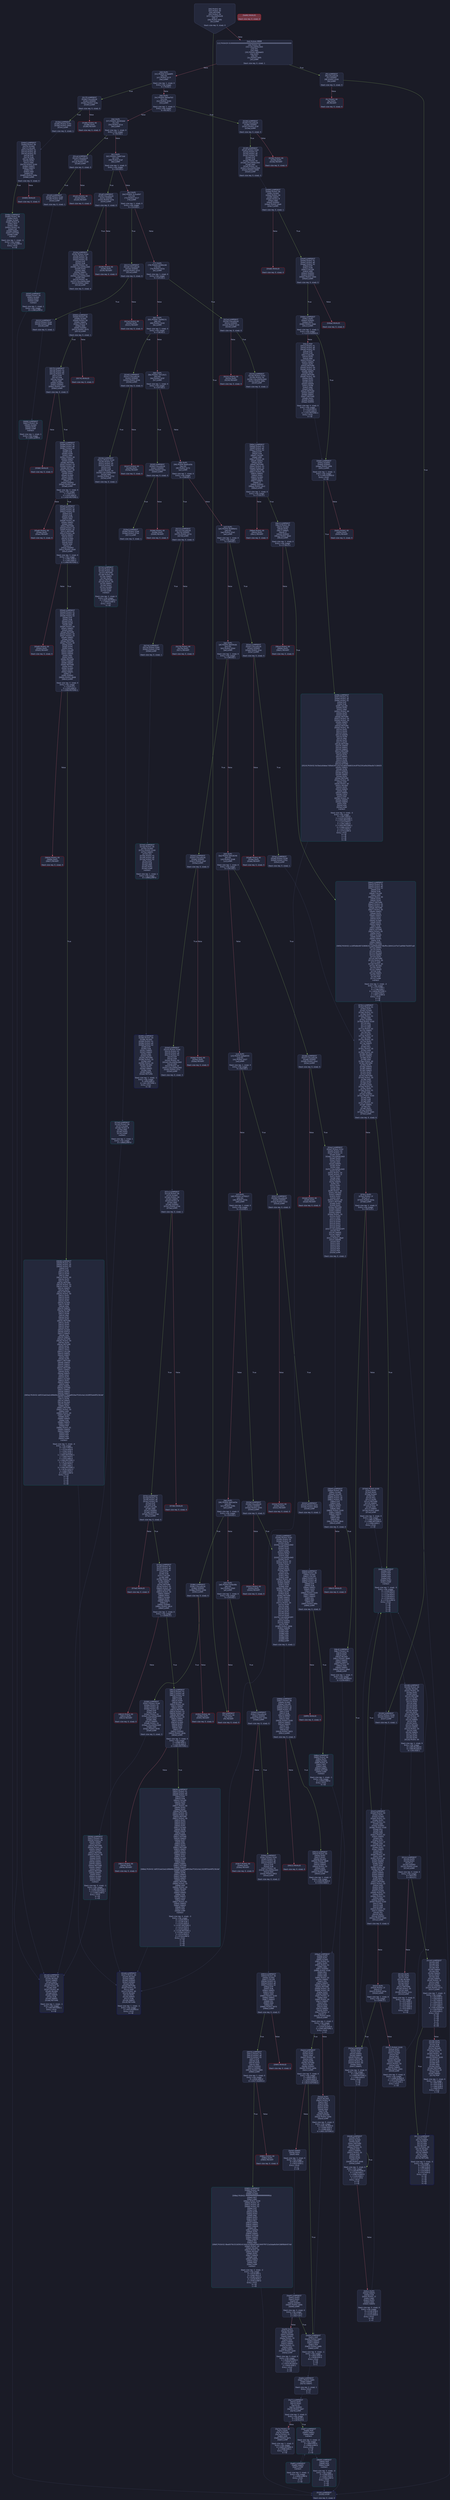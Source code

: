 digraph G {
    node [shape=box, style="filled, rounded", color="#565f89", fontcolor="#c0caf5", fontname="Helvetica", fillcolor="#24283b"];
    edge [color="#414868", fontcolor="#c0caf5", fontname="Helvetica"];
    bgcolor="#1a1b26";
    0 [ label = "[00] PUSH1 60
[02] PUSH1 40
[04] MSTORE
[05] PUSH1 04
[07] CALLDATASIZE
[08] LT
[09] PUSH2 00f0
[0c] JUMPI

Stack size req: 0, sizeΔ: 0
" shape = invhouse]
    1 [ label = "[0d] PUSH4 ffffffff
[12] PUSH29 0100000000000000000000000000000000000000000000000000000000
[30] PUSH1 00
[32] CALLDATALOAD
[33] DIV
[34] AND
[35] PUSH4 06fdde03
[3a] DUP2
[3b] EQ
[3c] PUSH2 00f5
[3f] JUMPI

Stack size req: 0, sizeΔ: 1
"]
    2 [ label = "[40] DUP1
[41] PUSH4 07da68f5
[46] EQ
[47] PUSH2 017f
[4a] JUMPI

Stack size req: 1, sizeΔ: 0
Entry->Op usage:
	0->70:EQ:1
"]
    3 [ label = "[4b] DUP1
[4c] PUSH4 095ea7b3
[51] EQ
[52] PUSH2 0194
[55] JUMPI

Stack size req: 1, sizeΔ: 0
Entry->Op usage:
	0->81:EQ:1
"]
    4 [ label = "[56] DUP1
[57] PUSH4 18160ddd
[5c] EQ
[5d] PUSH2 01ca
[60] JUMPI

Stack size req: 1, sizeΔ: 0
Entry->Op usage:
	0->92:EQ:1
"]
    5 [ label = "[61] DUP1
[62] PUSH4 23b872dd
[67] EQ
[68] PUSH2 01ef
[6b] JUMPI

Stack size req: 1, sizeΔ: 0
Entry->Op usage:
	0->103:EQ:1
"]
    6 [ label = "[6c] DUP1
[6d] PUSH4 313ce567
[72] EQ
[73] PUSH2 0217
[76] JUMPI

Stack size req: 1, sizeΔ: 0
Entry->Op usage:
	0->114:EQ:1
"]
    7 [ label = "[77] DUP1
[78] PUSH4 42966c68
[7d] EQ
[7e] PUSH2 022a
[81] JUMPI

Stack size req: 1, sizeΔ: 0
Entry->Op usage:
	0->125:EQ:1
"]
    8 [ label = "[82] DUP1
[83] PUSH4 70a08231
[88] EQ
[89] PUSH2 0240
[8c] JUMPI

Stack size req: 1, sizeΔ: 0
Entry->Op usage:
	0->136:EQ:1
"]
    9 [ label = "[8d] DUP1
[8e] PUSH4 75f12b21
[93] EQ
[94] PUSH2 025f
[97] JUMPI

Stack size req: 1, sizeΔ: 0
Entry->Op usage:
	0->147:EQ:1
"]
    10 [ label = "[98] DUP1
[99] PUSH4 8da5cb5b
[9e] EQ
[9f] PUSH2 0272
[a2] JUMPI

Stack size req: 1, sizeΔ: 0
Entry->Op usage:
	0->158:EQ:1
"]
    11 [ label = "[a3] DUP1
[a4] PUSH4 95d89b41
[a9] EQ
[aa] PUSH2 02a1
[ad] JUMPI

Stack size req: 1, sizeΔ: 0
Entry->Op usage:
	0->169:EQ:1
"]
    12 [ label = "[ae] DUP1
[af] PUSH4 a9059cbb
[b4] EQ
[b5] PUSH2 02b4
[b8] JUMPI

Stack size req: 1, sizeΔ: 0
Entry->Op usage:
	0->180:EQ:1
"]
    13 [ label = "[b9] DUP1
[ba] PUSH4 b84c8246
[bf] EQ
[c0] PUSH2 02d6
[c3] JUMPI

Stack size req: 1, sizeΔ: 0
Entry->Op usage:
	0->191:EQ:1
"]
    14 [ label = "[c4] DUP1
[c5] PUSH4 be9a6555
[ca] EQ
[cb] PUSH2 0327
[ce] JUMPI

Stack size req: 1, sizeΔ: 0
Entry->Op usage:
	0->202:EQ:1
"]
    15 [ label = "[cf] DUP1
[d0] PUSH4 c47f0027
[d5] EQ
[d6] PUSH2 033a
[d9] JUMPI

Stack size req: 1, sizeΔ: 0
Entry->Op usage:
	0->213:EQ:1
"]
    16 [ label = "[da] DUP1
[db] PUSH4 dd62ed3e
[e0] EQ
[e1] PUSH2 038b
[e4] JUMPI

Stack size req: 1, sizeΔ: 0
Entry->Op usage:
	0->224:EQ:1
"]
    17 [ label = "[e5] DUP1
[e6] PUSH4 f2fde38b
[eb] EQ
[ec] PUSH2 03b0
[ef] JUMPI

Stack size req: 1, sizeΔ: 0
Entry->Op usage:
	0->235:EQ:1
"]
    18 [ label = "[f0] JUMPDEST
[f1] PUSH1 00
[f3] DUP1
[f4] REVERT

Stack size req: 0, sizeΔ: 0
" color = "red"]
    19 [ label = "[f5] JUMPDEST
[f6] CALLVALUE
[f7] ISZERO
[f8] PUSH2 0100
[fb] JUMPI

Stack size req: 0, sizeΔ: 0
"]
    20 [ label = "[fc] PUSH1 00
[fe] DUP1
[ff] REVERT

Stack size req: 0, sizeΔ: 0
" color = "red"]
    21 [ label = "[0100] JUMPDEST
[0101] PUSH2 0108
[0104] PUSH2 03cf
[0107] JUMP

Stack size req: 0, sizeΔ: 1
"]
    22 [ label = "[0108] JUMPDEST
[0109] PUSH1 40
[010b] MLOAD
[010c] PUSH1 20
[010e] DUP1
[010f] DUP3
[0110] MSTORE
[0111] DUP2
[0112] SWAP1
[0113] DUP2
[0114] ADD
[0115] DUP4
[0116] DUP2
[0117] DUP2
[0118] MLOAD
[0119] DUP2
[011a] MSTORE
[011b] PUSH1 20
[011d] ADD
[011e] SWAP2
[011f] POP
[0120] DUP1
[0121] MLOAD
[0122] SWAP1
[0123] PUSH1 20
[0125] ADD
[0126] SWAP1
[0127] DUP1
[0128] DUP4
[0129] DUP4
[012a] PUSH1 00

Stack size req: 1, sizeΔ: 9
Entry->Op usage:
	0->280:MLOAD:0
	0->289:MLOAD:0
	0->293:ADD:1
"]
    23 [ label = "[012c] JUMPDEST
[012d] DUP4
[012e] DUP2
[012f] LT
[0130] ISZERO
[0131] PUSH2 0144
[0134] JUMPI

Stack size req: 4, sizeΔ: 0
Entry->Op usage:
	0->303:LT:0
	3->303:LT:1
"]
    24 [ label = "[0135] DUP1
[0136] DUP3
[0137] ADD
[0138] MLOAD
[0139] DUP4
[013a] DUP3
[013b] ADD
[013c] MSTORE
[013d] PUSH1 20
[013f] ADD
[0140] PUSH2 012c
[0143] JUMP

Stack size req: 3, sizeΔ: 0
Entry->Op usage:
	0->311:ADD:1
	0->315:ADD:0
	0->319:ADD:1
	1->311:ADD:0
	2->315:ADD:1
Entry->Exit:
	0->😵
"]
    25 [ label = "[0144] JUMPDEST
[0145] POP
[0146] POP
[0147] POP
[0148] POP
[0149] SWAP1
[014a] POP
[014b] SWAP1
[014c] DUP2
[014d] ADD
[014e] SWAP1
[014f] PUSH1 1f
[0151] AND
[0152] DUP1
[0153] ISZERO
[0154] PUSH2 0171
[0157] JUMPI

Stack size req: 7, sizeΔ: -5
Entry->Op usage:
	0->325:POP:0
	1->326:POP:0
	2->327:POP:0
	3->328:POP:0
	4->333:ADD:0
	4->337:AND:1
	4->339:ISZERO:0
	5->330:POP:0
	6->333:ADD:1
Entry->Exit:
	0->😵
	1->😵
	2->😵
	3->😵
	4->0
	5->😵
	6->😵
"]
    26 [ label = "[0158] DUP1
[0159] DUP3
[015a] SUB
[015b] DUP1
[015c] MLOAD
[015d] PUSH1 01
[015f] DUP4
[0160] PUSH1 20
[0162] SUB
[0163] PUSH2 0100
[0166] EXP
[0167] SUB
[0168] NOT
[0169] AND
[016a] DUP2
[016b] MSTORE
[016c] PUSH1 20
[016e] ADD
[016f] SWAP2
[0170] POP

Stack size req: 2, sizeΔ: 0
Entry->Op usage:
	0->346:SUB:1
	0->354:SUB:1
	1->346:SUB:0
	1->368:POP:0
Entry->Exit:
	1->😵
"]
    27 [ label = "[0171] JUMPDEST
[0172] POP
[0173] SWAP3
[0174] POP
[0175] POP
[0176] POP
[0177] PUSH1 40
[0179] MLOAD
[017a] DUP1
[017b] SWAP2
[017c] SUB
[017d] SWAP1
[017e] RETURN

Stack size req: 5, sizeΔ: -5
Entry->Op usage:
	0->370:POP:0
	1->380:SUB:0
	2->373:POP:0
	3->374:POP:0
	4->372:POP:0
Entry->Exit:
	0->😵
	1->😵
	2->😵
	3->😵
	4->😵
" color = "darkblue"]
    28 [ label = "[017f] JUMPDEST
[0180] CALLVALUE
[0181] ISZERO
[0182] PUSH2 018a
[0185] JUMPI

Stack size req: 0, sizeΔ: 0
"]
    29 [ label = "[0186] PUSH1 00
[0188] DUP1
[0189] REVERT

Stack size req: 0, sizeΔ: 0
" color = "red"]
    30 [ label = "[018a] JUMPDEST
[018b] PUSH2 0192
[018e] PUSH2 046d
[0191] JUMP

Stack size req: 0, sizeΔ: 1
"]
    31 [ label = "[0192] JUMPDEST
[0193] STOP

Stack size req: 0, sizeΔ: 0
" color = "darkblue"]
    32 [ label = "[0194] JUMPDEST
[0195] CALLVALUE
[0196] ISZERO
[0197] PUSH2 019f
[019a] JUMPI

Stack size req: 0, sizeΔ: 0
"]
    33 [ label = "[019b] PUSH1 00
[019d] DUP1
[019e] REVERT

Stack size req: 0, sizeΔ: 0
" color = "red"]
    34 [ label = "[019f] JUMPDEST
[01a0] PUSH2 01b6
[01a3] PUSH1 01
[01a5] PUSH1 a0
[01a7] PUSH1 02
[01a9] EXP
[01aa] SUB
[01ab] PUSH1 04
[01ad] CALLDATALOAD
[01ae] AND
[01af] PUSH1 24
[01b1] CALLDATALOAD
[01b2] PUSH2 0499
[01b5] JUMP

Stack size req: 0, sizeΔ: 3
"]
    35 [ label = "[01b6] JUMPDEST
[01b7] PUSH1 40
[01b9] MLOAD
[01ba] SWAP1
[01bb] ISZERO
[01bc] ISZERO
[01bd] DUP2
[01be] MSTORE
[01bf] PUSH1 20
[01c1] ADD
[01c2] PUSH1 40
[01c4] MLOAD
[01c5] DUP1
[01c6] SWAP2
[01c7] SUB
[01c8] SWAP1
[01c9] RETURN

Stack size req: 1, sizeΔ: -1
Entry->Op usage:
	0->443:ISZERO:0
Entry->Exit:
	0->😵
" color = "darkblue"]
    36 [ label = "[01ca] JUMPDEST
[01cb] CALLVALUE
[01cc] ISZERO
[01cd] PUSH2 01d5
[01d0] JUMPI

Stack size req: 0, sizeΔ: 0
"]
    37 [ label = "[01d1] PUSH1 00
[01d3] DUP1
[01d4] REVERT

Stack size req: 0, sizeΔ: 0
" color = "red"]
    38 [ label = "[01d5] JUMPDEST
[01d6] PUSH2 01dd
[01d9] PUSH2 055f
[01dc] JUMP

Stack size req: 0, sizeΔ: 1
"]
    39 [ label = "[01dd] JUMPDEST
[01de] PUSH1 40
[01e0] MLOAD
[01e1] SWAP1
[01e2] DUP2
[01e3] MSTORE
[01e4] PUSH1 20
[01e6] ADD
[01e7] PUSH1 40
[01e9] MLOAD
[01ea] DUP1
[01eb] SWAP2
[01ec] SUB
[01ed] SWAP1
[01ee] RETURN

Stack size req: 1, sizeΔ: -1
Entry->Op usage:
	0->483:MSTORE:1
Entry->Exit:
	0->😵
" color = "darkblue"]
    40 [ label = "[01ef] JUMPDEST
[01f0] CALLVALUE
[01f1] ISZERO
[01f2] PUSH2 01fa
[01f5] JUMPI

Stack size req: 0, sizeΔ: 0
"]
    41 [ label = "[01f6] PUSH1 00
[01f8] DUP1
[01f9] REVERT

Stack size req: 0, sizeΔ: 0
" color = "red"]
    42 [ label = "[01fa] JUMPDEST
[01fb] PUSH2 01b6
[01fe] PUSH1 01
[0200] PUSH1 a0
[0202] PUSH1 02
[0204] EXP
[0205] SUB
[0206] PUSH1 04
[0208] CALLDATALOAD
[0209] DUP2
[020a] AND
[020b] SWAP1
[020c] PUSH1 24
[020e] CALLDATALOAD
[020f] AND
[0210] PUSH1 44
[0212] CALLDATALOAD
[0213] PUSH2 0565
[0216] JUMP

Stack size req: 0, sizeΔ: 4
"]
    43 [ label = "[0217] JUMPDEST
[0218] CALLVALUE
[0219] ISZERO
[021a] PUSH2 0222
[021d] JUMPI

Stack size req: 0, sizeΔ: 0
"]
    44 [ label = "[021e] PUSH1 00
[0220] DUP1
[0221] REVERT

Stack size req: 0, sizeΔ: 0
" color = "red"]
    45 [ label = "[0222] JUMPDEST
[0223] PUSH2 01dd
[0226] PUSH2 0696
[0229] JUMP

Stack size req: 0, sizeΔ: 1
"]
    46 [ label = "[022a] JUMPDEST
[022b] CALLVALUE
[022c] ISZERO
[022d] PUSH2 0235
[0230] JUMPI

Stack size req: 0, sizeΔ: 0
"]
    47 [ label = "[0231] PUSH1 00
[0233] DUP1
[0234] REVERT

Stack size req: 0, sizeΔ: 0
" color = "red"]
    48 [ label = "[0235] JUMPDEST
[0236] PUSH2 0192
[0239] PUSH1 04
[023b] CALLDATALOAD
[023c] PUSH2 069c
[023f] JUMP

Stack size req: 0, sizeΔ: 2
"]
    49 [ label = "[0240] JUMPDEST
[0241] CALLVALUE
[0242] ISZERO
[0243] PUSH2 024b
[0246] JUMPI

Stack size req: 0, sizeΔ: 0
"]
    50 [ label = "[0247] PUSH1 00
[0249] DUP1
[024a] REVERT

Stack size req: 0, sizeΔ: 0
" color = "red"]
    51 [ label = "[024b] JUMPDEST
[024c] PUSH2 01dd
[024f] PUSH1 01
[0251] PUSH1 a0
[0253] PUSH1 02
[0255] EXP
[0256] SUB
[0257] PUSH1 04
[0259] CALLDATALOAD
[025a] AND
[025b] PUSH2 0732
[025e] JUMP

Stack size req: 0, sizeΔ: 2
"]
    52 [ label = "[025f] JUMPDEST
[0260] CALLVALUE
[0261] ISZERO
[0262] PUSH2 026a
[0265] JUMPI

Stack size req: 0, sizeΔ: 0
"]
    53 [ label = "[0266] PUSH1 00
[0268] DUP1
[0269] REVERT

Stack size req: 0, sizeΔ: 0
" color = "red"]
    54 [ label = "[026a] JUMPDEST
[026b] PUSH2 01b6
[026e] PUSH2 0744
[0271] JUMP

Stack size req: 0, sizeΔ: 1
"]
    55 [ label = "[0272] JUMPDEST
[0273] CALLVALUE
[0274] ISZERO
[0275] PUSH2 027d
[0278] JUMPI

Stack size req: 0, sizeΔ: 0
"]
    56 [ label = "[0279] PUSH1 00
[027b] DUP1
[027c] REVERT

Stack size req: 0, sizeΔ: 0
" color = "red"]
    57 [ label = "[027d] JUMPDEST
[027e] PUSH2 0285
[0281] PUSH2 074d
[0284] JUMP

Stack size req: 0, sizeΔ: 1
"]
    58 [ label = "[0285] JUMPDEST
[0286] PUSH1 40
[0288] MLOAD
[0289] PUSH1 01
[028b] PUSH1 a0
[028d] PUSH1 02
[028f] EXP
[0290] SUB
[0291] SWAP1
[0292] SWAP2
[0293] AND
[0294] DUP2
[0295] MSTORE
[0296] PUSH1 20
[0298] ADD
[0299] PUSH1 40
[029b] MLOAD
[029c] DUP1
[029d] SWAP2
[029e] SUB
[029f] SWAP1
[02a0] RETURN

Stack size req: 1, sizeΔ: -1
Entry->Op usage:
	0->659:AND:0
	0->661:MSTORE:1
Entry->Exit:
	0->😵
" color = "darkblue"]
    59 [ label = "[02a1] JUMPDEST
[02a2] CALLVALUE
[02a3] ISZERO
[02a4] PUSH2 02ac
[02a7] JUMPI

Stack size req: 0, sizeΔ: 0
"]
    60 [ label = "[02a8] PUSH1 00
[02aa] DUP1
[02ab] REVERT

Stack size req: 0, sizeΔ: 0
" color = "red"]
    61 [ label = "[02ac] JUMPDEST
[02ad] PUSH2 0108
[02b0] PUSH2 0761
[02b3] JUMP

Stack size req: 0, sizeΔ: 1
"]
    62 [ label = "[02b4] JUMPDEST
[02b5] CALLVALUE
[02b6] ISZERO
[02b7] PUSH2 02bf
[02ba] JUMPI

Stack size req: 0, sizeΔ: 0
"]
    63 [ label = "[02bb] PUSH1 00
[02bd] DUP1
[02be] REVERT

Stack size req: 0, sizeΔ: 0
" color = "red"]
    64 [ label = "[02bf] JUMPDEST
[02c0] PUSH2 01b6
[02c3] PUSH1 01
[02c5] PUSH1 a0
[02c7] PUSH1 02
[02c9] EXP
[02ca] SUB
[02cb] PUSH1 04
[02cd] CALLDATALOAD
[02ce] AND
[02cf] PUSH1 24
[02d1] CALLDATALOAD
[02d2] PUSH2 07cc
[02d5] JUMP

Stack size req: 0, sizeΔ: 3
"]
    65 [ label = "[02d6] JUMPDEST
[02d7] CALLVALUE
[02d8] ISZERO
[02d9] PUSH2 02e1
[02dc] JUMPI

Stack size req: 0, sizeΔ: 0
"]
    66 [ label = "[02dd] PUSH1 00
[02df] DUP1
[02e0] REVERT

Stack size req: 0, sizeΔ: 0
" color = "red"]
    67 [ label = "[02e1] JUMPDEST
[02e2] PUSH2 0192
[02e5] PUSH1 04
[02e7] PUSH1 24
[02e9] DUP2
[02ea] CALLDATALOAD
[02eb] DUP2
[02ec] DUP2
[02ed] ADD
[02ee] SWAP1
[02ef] DUP4
[02f0] ADD
[02f1] CALLDATALOAD
[02f2] DUP1
[02f3] PUSH1 20
[02f5] PUSH1 1f
[02f7] DUP3
[02f8] ADD
[02f9] DUP2
[02fa] SWAP1
[02fb] DIV
[02fc] DUP2
[02fd] MUL
[02fe] ADD
[02ff] PUSH1 40
[0301] MLOAD
[0302] SWAP1
[0303] DUP2
[0304] ADD
[0305] PUSH1 40
[0307] MSTORE
[0308] DUP2
[0309] DUP2
[030a] MSTORE
[030b] SWAP3
[030c] SWAP2
[030d] SWAP1
[030e] PUSH1 20
[0310] DUP5
[0311] ADD
[0312] DUP4
[0313] DUP4
[0314] DUP1
[0315] DUP3
[0316] DUP5
[0317] CALLDATACOPY
[0318] POP
[0319] SWAP5
[031a] SWAP7
[031b] POP
[031c] PUSH2 08a9
[031f] SWAP6
[0320] POP
[0321] POP
[0322] POP
[0323] POP
[0324] POP
[0325] POP
[0326] JUMP

Stack size req: 0, sizeΔ: 2
"]
    68 [ label = "[0327] JUMPDEST
[0328] CALLVALUE
[0329] ISZERO
[032a] PUSH2 0332
[032d] JUMPI

Stack size req: 0, sizeΔ: 0
"]
    69 [ label = "[032e] PUSH1 00
[0330] DUP1
[0331] REVERT

Stack size req: 0, sizeΔ: 0
" color = "red"]
    70 [ label = "[0332] JUMPDEST
[0333] PUSH2 0192
[0336] PUSH2 08dd
[0339] JUMP

Stack size req: 0, sizeΔ: 1
"]
    71 [ label = "[033a] JUMPDEST
[033b] CALLVALUE
[033c] ISZERO
[033d] PUSH2 0345
[0340] JUMPI

Stack size req: 0, sizeΔ: 0
"]
    72 [ label = "[0341] PUSH1 00
[0343] DUP1
[0344] REVERT

Stack size req: 0, sizeΔ: 0
" color = "red"]
    73 [ label = "[0345] JUMPDEST
[0346] PUSH2 0192
[0349] PUSH1 04
[034b] PUSH1 24
[034d] DUP2
[034e] CALLDATALOAD
[034f] DUP2
[0350] DUP2
[0351] ADD
[0352] SWAP1
[0353] DUP4
[0354] ADD
[0355] CALLDATALOAD
[0356] DUP1
[0357] PUSH1 20
[0359] PUSH1 1f
[035b] DUP3
[035c] ADD
[035d] DUP2
[035e] SWAP1
[035f] DIV
[0360] DUP2
[0361] MUL
[0362] ADD
[0363] PUSH1 40
[0365] MLOAD
[0366] SWAP1
[0367] DUP2
[0368] ADD
[0369] PUSH1 40
[036b] MSTORE
[036c] DUP2
[036d] DUP2
[036e] MSTORE
[036f] SWAP3
[0370] SWAP2
[0371] SWAP1
[0372] PUSH1 20
[0374] DUP5
[0375] ADD
[0376] DUP4
[0377] DUP4
[0378] DUP1
[0379] DUP3
[037a] DUP5
[037b] CALLDATACOPY
[037c] POP
[037d] SWAP5
[037e] SWAP7
[037f] POP
[0380] PUSH2 0906
[0383] SWAP6
[0384] POP
[0385] POP
[0386] POP
[0387] POP
[0388] POP
[0389] POP
[038a] JUMP

Stack size req: 0, sizeΔ: 2
"]
    74 [ label = "[038b] JUMPDEST
[038c] CALLVALUE
[038d] ISZERO
[038e] PUSH2 0396
[0391] JUMPI

Stack size req: 0, sizeΔ: 0
"]
    75 [ label = "[0392] PUSH1 00
[0394] DUP1
[0395] REVERT

Stack size req: 0, sizeΔ: 0
" color = "red"]
    76 [ label = "[0396] JUMPDEST
[0397] PUSH2 01dd
[039a] PUSH1 01
[039c] PUSH1 a0
[039e] PUSH1 02
[03a0] EXP
[03a1] SUB
[03a2] PUSH1 04
[03a4] CALLDATALOAD
[03a5] DUP2
[03a6] AND
[03a7] SWAP1
[03a8] PUSH1 24
[03aa] CALLDATALOAD
[03ab] AND
[03ac] PUSH2 0936
[03af] JUMP

Stack size req: 0, sizeΔ: 3
"]
    77 [ label = "[03b0] JUMPDEST
[03b1] CALLVALUE
[03b2] ISZERO
[03b3] PUSH2 03bb
[03b6] JUMPI

Stack size req: 0, sizeΔ: 0
"]
    78 [ label = "[03b7] PUSH1 00
[03b9] DUP1
[03ba] REVERT

Stack size req: 0, sizeΔ: 0
" color = "red"]
    79 [ label = "[03bb] JUMPDEST
[03bc] PUSH2 0192
[03bf] PUSH1 01
[03c1] PUSH1 a0
[03c3] PUSH1 02
[03c5] EXP
[03c6] SUB
[03c7] PUSH1 04
[03c9] CALLDATALOAD
[03ca] AND
[03cb] PUSH2 0953
[03ce] JUMP

Stack size req: 0, sizeΔ: 2
"]
    80 [ label = "[03cf] JUMPDEST
[03d0] PUSH1 00
[03d2] DUP1
[03d3] SLOAD
[03d4] PUSH1 01
[03d6] DUP2
[03d7] PUSH1 01
[03d9] AND
[03da] ISZERO
[03db] PUSH2 0100
[03de] MUL
[03df] SUB
[03e0] AND
[03e1] PUSH1 02
[03e3] SWAP1
[03e4] DIV
[03e5] DUP1
[03e6] PUSH1 1f
[03e8] ADD
[03e9] PUSH1 20
[03eb] DUP1
[03ec] SWAP2
[03ed] DIV
[03ee] MUL
[03ef] PUSH1 20
[03f1] ADD
[03f2] PUSH1 40
[03f4] MLOAD
[03f5] SWAP1
[03f6] DUP2
[03f7] ADD
[03f8] PUSH1 40
[03fa] MSTORE
[03fb] DUP1
[03fc] SWAP3
[03fd] SWAP2
[03fe] SWAP1
[03ff] DUP2
[0400] DUP2
[0401] MSTORE
[0402] PUSH1 20
[0404] ADD
[0405] DUP3
[0406] DUP1
[0407] SLOAD
[0408] PUSH1 01
[040a] DUP2
[040b] PUSH1 01
[040d] AND
[040e] ISZERO
[040f] PUSH2 0100
[0412] MUL
[0413] SUB
[0414] AND
[0415] PUSH1 02
[0417] SWAP1
[0418] DIV
[0419] DUP1
[041a] ISZERO
[041b] PUSH2 0465
[041e] JUMPI

Stack size req: 0, sizeΔ: 6
"]
    81 [ label = "[041f] DUP1
[0420] PUSH1 1f
[0422] LT
[0423] PUSH2 043a
[0426] JUMPI

Stack size req: 1, sizeΔ: 0
Entry->Op usage:
	0->1058:LT:1
"]
    82 [ label = "[0427] PUSH2 0100
[042a] DUP1
[042b] DUP4
[042c] SLOAD
[042d] DIV
[042e] MUL
[042f] DUP4
[0430] MSTORE
[0431] SWAP2
[0432] PUSH1 20
[0434] ADD
[0435] SWAP2
[0436] PUSH2 0465
[0439] JUMP

Stack size req: 3, sizeΔ: 0
Entry->Op usage:
	1->1068:SLOAD:0
	2->1072:MSTORE:0
	2->1076:ADD:1
Entry->Exit:
	2->😵
"]
    83 [ label = "[043a] JUMPDEST
[043b] DUP3
[043c] ADD
[043d] SWAP2
[043e] SWAP1
[043f] PUSH1 00
[0441] MSTORE
[0442] PUSH1 20
[0444] PUSH1 00
[0446] SHA3
[0447] SWAP1

Stack size req: 3, sizeΔ: 0
Entry->Op usage:
	0->1084:ADD:1
	1->1089:MSTORE:1
	2->1084:ADD:0
Entry->Exit:
	0->😵
	1->😵
	2->0
"]
    84 [ label = "[0448] JUMPDEST
[0449] DUP2
[044a] SLOAD
[044b] DUP2
[044c] MSTORE
[044d] SWAP1
[044e] PUSH1 01
[0450] ADD
[0451] SWAP1
[0452] PUSH1 20
[0454] ADD
[0455] DUP1
[0456] DUP4
[0457] GT
[0458] PUSH2 0448
[045b] JUMPI

Stack size req: 3, sizeΔ: 0
Entry->Op usage:
	0->1100:MSTORE:0
	0->1108:ADD:1
	1->1098:SLOAD:0
	1->1104:ADD:1
	2->1111:GT:0
Entry->Exit:
	0->😵
	1->😵
"]
    85 [ label = "[045c] DUP3
[045d] SWAP1
[045e] SUB
[045f] PUSH1 1f
[0461] AND
[0462] DUP3
[0463] ADD
[0464] SWAP2

Stack size req: 3, sizeΔ: 0
Entry->Op usage:
	0->1118:SUB:0
	2->1118:SUB:1
	2->1123:ADD:0
Entry->Exit:
	0->😵
	2->0
"]
    86 [ label = "[0465] JUMPDEST
[0466] POP
[0467] POP
[0468] POP
[0469] POP
[046a] POP
[046b] DUP2
[046c] JUMP
Indirect!

Stack size req: 7, sizeΔ: -5
Entry->Op usage:
	0->1126:POP:0
	1->1127:POP:0
	2->1128:POP:0
	3->1129:POP:0
	4->1130:POP:0
	6->1132:JUMP:0
Entry->Exit:
	0->😵
	1->😵
	2->😵
	3->😵
	4->😵
" color = "teal"]
    87 [ label = "[046d] JUMPDEST
[046e] PUSH1 06
[0470] SLOAD
[0471] CALLER
[0472] PUSH1 01
[0474] PUSH1 a0
[0476] PUSH1 02
[0478] EXP
[0479] SUB
[047a] SWAP1
[047b] DUP2
[047c] AND
[047d] PUSH2 0100
[0480] SWAP1
[0481] SWAP3
[0482] DIV
[0483] AND
[0484] EQ
[0485] PUSH2 048a
[0488] JUMPI

Stack size req: 0, sizeΔ: 0
"]
    88 [ label = "[0489] INVALID

Stack size req: 0, sizeΔ: 0
" color = "red"]
    89 [ label = "[048a] JUMPDEST
[048b] PUSH1 06
[048d] DUP1
[048e] SLOAD
[048f] PUSH1 ff
[0491] NOT
[0492] AND
[0493] PUSH1 01
[0495] OR
[0496] SWAP1
[0497] SSTORE
[0498] JUMP
Indirect!

Stack size req: 1, sizeΔ: -1
Entry->Op usage:
	0->1176:JUMP:0
Entry->Exit:
	0->😵
" color = "teal"]
    90 [ label = "[0499] JUMPDEST
[049a] PUSH1 06
[049c] SLOAD
[049d] PUSH1 00
[049f] SWAP1
[04a0] PUSH1 ff
[04a2] AND
[04a3] ISZERO
[04a4] PUSH2 04a9
[04a7] JUMPI

Stack size req: 0, sizeΔ: 1
"]
    91 [ label = "[04a8] INVALID

Stack size req: 0, sizeΔ: 0
" color = "red"]
    92 [ label = "[04a9] JUMPDEST
[04aa] PUSH1 01
[04ac] PUSH1 a0
[04ae] PUSH1 02
[04b0] EXP
[04b1] SUB
[04b2] CALLER
[04b3] AND
[04b4] ISZERO
[04b5] ISZERO
[04b6] PUSH2 04bb
[04b9] JUMPI

Stack size req: 0, sizeΔ: 0
"]
    93 [ label = "[04ba] INVALID

Stack size req: 0, sizeΔ: 0
" color = "red"]
    94 [ label = "[04bb] JUMPDEST
[04bc] DUP2
[04bd] ISZERO
[04be] DUP1
[04bf] PUSH2 04eb
[04c2] JUMPI

Stack size req: 2, sizeΔ: 1
Entry->Op usage:
	1->1213:ISZERO:0
"]
    95 [ label = "[04c3] POP
[04c4] PUSH1 01
[04c6] PUSH1 a0
[04c8] PUSH1 02
[04ca] EXP
[04cb] SUB
[04cc] CALLER
[04cd] DUP2
[04ce] AND
[04cf] PUSH1 00
[04d1] SWAP1
[04d2] DUP2
[04d3] MSTORE
[04d4] PUSH1 04
[04d6] PUSH1 20
[04d8] SWAP1
[04d9] DUP2
[04da] MSTORE
[04db] PUSH1 40
[04dd] DUP1
[04de] DUP4
[04df] SHA3
[04e0] SWAP4
[04e1] DUP8
[04e2] AND
[04e3] DUP4
[04e4] MSTORE
[04e5] SWAP3
[04e6] SWAP1
[04e7] MSTORE
[04e8] SHA3
[04e9] SLOAD
[04ea] ISZERO

Stack size req: 4, sizeΔ: 0
Entry->Op usage:
	0->1219:POP:0
	3->1250:AND:0
	3->1252:MSTORE:1
Entry->Exit:
	0->😵
"]
    96 [ label = "[04eb] JUMPDEST
[04ec] ISZERO
[04ed] ISZERO
[04ee] PUSH2 04f6
[04f1] JUMPI

Stack size req: 1, sizeΔ: -1
Entry->Op usage:
	0->1260:ISZERO:0
Entry->Exit:
	0->😵
"]
    97 [ label = "[04f2] PUSH1 00
[04f4] DUP1
[04f5] REVERT

Stack size req: 0, sizeΔ: 0
" color = "red"]
    98 [ label = "[04f6] JUMPDEST
[04f7] PUSH1 01
[04f9] PUSH1 a0
[04fb] PUSH1 02
[04fd] EXP
[04fe] SUB
[04ff] CALLER
[0500] DUP2
[0501] AND
[0502] PUSH1 00
[0504] DUP2
[0505] DUP2
[0506] MSTORE
[0507] PUSH1 04
[0509] PUSH1 20
[050b] SWAP1
[050c] DUP2
[050d] MSTORE
[050e] PUSH1 40
[0510] DUP1
[0511] DUP4
[0512] SHA3
[0513] SWAP5
[0514] DUP9
[0515] AND
[0516] DUP1
[0517] DUP5
[0518] MSTORE
[0519] SWAP5
[051a] SWAP1
[051b] SWAP2
[051c] MSTORE
[051d] SWAP1
[051e] DUP2
[051f] SWAP1
[0520] SHA3
[0521] DUP6
[0522] SWAP1
[0523] SSTORE
[0524] PUSH32 8c5be1e5ebec7d5bd14f71427d1e84f3dd0314c0f7b2291e5b200ac8c7c3b925
[0545] SWAP1
[0546] DUP6
[0547] SWAP1
[0548] MLOAD
[0549] SWAP1
[054a] DUP2
[054b] MSTORE
[054c] PUSH1 20
[054e] ADD
[054f] PUSH1 40
[0551] MLOAD
[0552] DUP1
[0553] SWAP2
[0554] SUB
[0555] SWAP1
[0556] LOG3
[0557] POP
[0558] PUSH1 01
[055a] SWAP3
[055b] SWAP2
[055c] POP
[055d] POP
[055e] JUMP
Indirect!

Stack size req: 4, sizeΔ: -3
Entry->Op usage:
	0->1367:POP:0
	1->1315:SSTORE:1
	1->1355:MSTORE:1
	1->1373:POP:0
	2->1301:AND:0
	2->1304:MSTORE:1
	2->1366:LOG3:4
	2->1372:POP:0
	3->1374:JUMP:0
Entry->Exit:
	0->😵
	1->😵
	2->😵
	3->😵
" color = "teal"]
    99 [ label = "[055f] JUMPDEST
[0560] PUSH1 05
[0562] SLOAD
[0563] DUP2
[0564] JUMP
Indirect!

Stack size req: 1, sizeΔ: 1
Entry->Op usage:
	0->1380:JUMP:0
" color = "teal"]
    100 [ label = "[0565] JUMPDEST
[0566] PUSH1 06
[0568] SLOAD
[0569] PUSH1 00
[056b] SWAP1
[056c] PUSH1 ff
[056e] AND
[056f] ISZERO
[0570] PUSH2 0575
[0573] JUMPI

Stack size req: 0, sizeΔ: 1
"]
    101 [ label = "[0574] INVALID

Stack size req: 0, sizeΔ: 0
" color = "red"]
    102 [ label = "[0575] JUMPDEST
[0576] PUSH1 01
[0578] PUSH1 a0
[057a] PUSH1 02
[057c] EXP
[057d] SUB
[057e] CALLER
[057f] AND
[0580] ISZERO
[0581] ISZERO
[0582] PUSH2 0587
[0585] JUMPI

Stack size req: 0, sizeΔ: 0
"]
    103 [ label = "[0586] INVALID

Stack size req: 0, sizeΔ: 0
" color = "red"]
    104 [ label = "[0587] JUMPDEST
[0588] PUSH1 01
[058a] PUSH1 a0
[058c] PUSH1 02
[058e] EXP
[058f] SUB
[0590] DUP5
[0591] AND
[0592] PUSH1 00
[0594] SWAP1
[0595] DUP2
[0596] MSTORE
[0597] PUSH1 03
[0599] PUSH1 20
[059b] MSTORE
[059c] PUSH1 40
[059e] SWAP1
[059f] SHA3
[05a0] SLOAD
[05a1] DUP3
[05a2] SWAP1
[05a3] LT
[05a4] ISZERO
[05a5] PUSH2 05ad
[05a8] JUMPI

Stack size req: 4, sizeΔ: 0
Entry->Op usage:
	1->1443:LT:1
	3->1425:AND:0
	3->1430:MSTORE:1
"]
    105 [ label = "[05a9] PUSH1 00
[05ab] DUP1
[05ac] REVERT

Stack size req: 0, sizeΔ: 0
" color = "red"]
    106 [ label = "[05ad] JUMPDEST
[05ae] PUSH1 01
[05b0] PUSH1 a0
[05b2] PUSH1 02
[05b4] EXP
[05b5] SUB
[05b6] DUP4
[05b7] AND
[05b8] PUSH1 00
[05ba] SWAP1
[05bb] DUP2
[05bc] MSTORE
[05bd] PUSH1 03
[05bf] PUSH1 20
[05c1] MSTORE
[05c2] PUSH1 40
[05c4] SWAP1
[05c5] SHA3
[05c6] SLOAD
[05c7] DUP3
[05c8] DUP2
[05c9] ADD
[05ca] LT
[05cb] ISZERO
[05cc] PUSH2 05d4
[05cf] JUMPI

Stack size req: 3, sizeΔ: 0
Entry->Op usage:
	1->1481:ADD:1
	2->1463:AND:0
	2->1468:MSTORE:1
"]
    107 [ label = "[05d0] PUSH1 00
[05d2] DUP1
[05d3] REVERT

Stack size req: 0, sizeΔ: 0
" color = "red"]
    108 [ label = "[05d4] JUMPDEST
[05d5] PUSH1 01
[05d7] PUSH1 a0
[05d9] PUSH1 02
[05db] EXP
[05dc] SUB
[05dd] DUP1
[05de] DUP6
[05df] AND
[05e0] PUSH1 00
[05e2] SWAP1
[05e3] DUP2
[05e4] MSTORE
[05e5] PUSH1 04
[05e7] PUSH1 20
[05e9] SWAP1
[05ea] DUP2
[05eb] MSTORE
[05ec] PUSH1 40
[05ee] DUP1
[05ef] DUP4
[05f0] SHA3
[05f1] CALLER
[05f2] SWAP1
[05f3] SWAP5
[05f4] AND
[05f5] DUP4
[05f6] MSTORE
[05f7] SWAP3
[05f8] SWAP1
[05f9] MSTORE
[05fa] SHA3
[05fb] SLOAD
[05fc] DUP3
[05fd] SWAP1
[05fe] LT
[05ff] ISZERO
[0600] PUSH2 0608
[0603] JUMPI

Stack size req: 4, sizeΔ: 0
Entry->Op usage:
	1->1534:LT:1
	3->1503:AND:0
	3->1508:MSTORE:1
"]
    109 [ label = "[0604] PUSH1 00
[0606] DUP1
[0607] REVERT

Stack size req: 0, sizeΔ: 0
" color = "red"]
    110 [ label = "[0608] JUMPDEST
[0609] PUSH1 01
[060b] PUSH1 a0
[060d] PUSH1 02
[060f] EXP
[0610] SUB
[0611] DUP1
[0612] DUP5
[0613] AND
[0614] PUSH1 00
[0616] DUP2
[0617] DUP2
[0618] MSTORE
[0619] PUSH1 03
[061b] PUSH1 20
[061d] SWAP1
[061e] DUP2
[061f] MSTORE
[0620] PUSH1 40
[0622] DUP1
[0623] DUP4
[0624] SHA3
[0625] DUP1
[0626] SLOAD
[0627] DUP9
[0628] ADD
[0629] SWAP1
[062a] SSTORE
[062b] DUP9
[062c] DUP6
[062d] AND
[062e] DUP1
[062f] DUP5
[0630] MSTORE
[0631] DUP2
[0632] DUP5
[0633] SHA3
[0634] DUP1
[0635] SLOAD
[0636] DUP10
[0637] SWAP1
[0638] SUB
[0639] SWAP1
[063a] SSTORE
[063b] PUSH1 04
[063d] DUP4
[063e] MSTORE
[063f] DUP2
[0640] DUP5
[0641] SHA3
[0642] CALLER
[0643] SWAP1
[0644] SWAP7
[0645] AND
[0646] DUP5
[0647] MSTORE
[0648] SWAP5
[0649] SWAP1
[064a] SWAP2
[064b] MSTORE
[064c] SWAP1
[064d] DUP2
[064e] SWAP1
[064f] SHA3
[0650] DUP1
[0651] SLOAD
[0652] DUP7
[0653] SWAP1
[0654] SUB
[0655] SWAP1
[0656] SSTORE
[0657] SWAP1
[0658] SWAP2
[0659] SWAP1
[065a] PUSH32 ddf252ad1be2c89b69c2b068fc378daa952ba7f163c4a11628f55a4df523b3ef
[067b] SWAP1
[067c] DUP6
[067d] SWAP1
[067e] MLOAD
[067f] SWAP1
[0680] DUP2
[0681] MSTORE
[0682] PUSH1 20
[0684] ADD
[0685] PUSH1 40
[0687] MLOAD
[0688] DUP1
[0689] SWAP2
[068a] SUB
[068b] SWAP1
[068c] LOG3
[068d] POP
[068e] PUSH1 01
[0690] SWAP4
[0691] SWAP3
[0692] POP
[0693] POP
[0694] POP
[0695] JUMP
Indirect!

Stack size req: 5, sizeΔ: -4
Entry->Op usage:
	0->1677:POP:0
	1->1576:ADD:0
	1->1592:SUB:1
	1->1620:SUB:1
	1->1665:MSTORE:1
	1->1683:POP:0
	2->1555:AND:0
	2->1560:MSTORE:1
	2->1676:LOG3:4
	2->1684:POP:0
	3->1581:AND:1
	3->1584:MSTORE:1
	3->1676:LOG3:3
	3->1682:POP:0
	4->1685:JUMP:0
Entry->Exit:
	0->😵
	1->😵
	2->😵
	3->😵
	4->😵
" color = "teal"]
    111 [ label = "[0696] JUMPDEST
[0697] PUSH1 02
[0699] SLOAD
[069a] DUP2
[069b] JUMP
Indirect!

Stack size req: 1, sizeΔ: 1
Entry->Op usage:
	0->1691:JUMP:0
" color = "teal"]
    112 [ label = "[069c] JUMPDEST
[069d] PUSH1 01
[069f] PUSH1 a0
[06a1] PUSH1 02
[06a3] EXP
[06a4] SUB
[06a5] CALLER
[06a6] AND
[06a7] PUSH1 00
[06a9] SWAP1
[06aa] DUP2
[06ab] MSTORE
[06ac] PUSH1 03
[06ae] PUSH1 20
[06b0] MSTORE
[06b1] PUSH1 40
[06b3] SWAP1
[06b4] SHA3
[06b5] SLOAD
[06b6] DUP2
[06b7] SWAP1
[06b8] LT
[06b9] ISZERO
[06ba] PUSH2 06c2
[06bd] JUMPI

Stack size req: 1, sizeΔ: 0
Entry->Op usage:
	0->1720:LT:1
"]
    113 [ label = "[06be] PUSH1 00
[06c0] DUP1
[06c1] REVERT

Stack size req: 0, sizeΔ: 0
" color = "red"]
    114 [ label = "[06c2] JUMPDEST
[06c3] PUSH1 05
[06c5] SLOAD
[06c6] DUP2
[06c7] SWAP1
[06c8] LT
[06c9] ISZERO
[06ca] PUSH2 06d2
[06cd] JUMPI

Stack size req: 1, sizeΔ: 0
Entry->Op usage:
	0->1736:LT:1
"]
    115 [ label = "[06ce] PUSH1 00
[06d0] DUP1
[06d1] REVERT

Stack size req: 0, sizeΔ: 0
" color = "red"]
    116 [ label = "[06d2] JUMPDEST
[06d3] PUSH1 01
[06d5] PUSH1 a0
[06d7] PUSH1 02
[06d9] EXP
[06da] SUB
[06db] CALLER
[06dc] AND
[06dd] PUSH1 00
[06df] DUP2
[06e0] DUP2
[06e1] MSTORE
[06e2] PUSH1 03
[06e4] PUSH1 20
[06e6] MSTORE
[06e7] PUSH1 40
[06e9] SWAP1
[06ea] DUP2
[06eb] SWAP1
[06ec] SHA3
[06ed] DUP1
[06ee] SLOAD
[06ef] DUP5
[06f0] SWAP1
[06f1] SUB
[06f2] SWAP1
[06f3] SSTORE
[06f4] PUSH1 05
[06f6] DUP1
[06f7] SLOAD
[06f8] DUP5
[06f9] SWAP1
[06fa] SUB
[06fb] SWAP1
[06fc] SSTORE
[06fd] PUSH32 cc16f5dbb4873280815c1ee09dbd06736cffcc184412cf7a71a0fdb75d397ca5
[071e] SWAP1
[071f] DUP4
[0720] SWAP1
[0721] MLOAD
[0722] SWAP1
[0723] DUP2
[0724] MSTORE
[0725] PUSH1 20
[0727] ADD
[0728] PUSH1 40
[072a] MLOAD
[072b] DUP1
[072c] SWAP2
[072d] SUB
[072e] SWAP1
[072f] LOG2
[0730] POP
[0731] JUMP
Indirect!

Stack size req: 2, sizeΔ: -2
Entry->Op usage:
	0->1777:SUB:1
	0->1786:SUB:1
	0->1828:MSTORE:1
	0->1840:POP:0
	1->1841:JUMP:0
Entry->Exit:
	0->😵
	1->😵
" color = "teal"]
    117 [ label = "[0732] JUMPDEST
[0733] PUSH1 03
[0735] PUSH1 20
[0737] MSTORE
[0738] PUSH1 00
[073a] SWAP1
[073b] DUP2
[073c] MSTORE
[073d] PUSH1 40
[073f] SWAP1
[0740] SHA3
[0741] SLOAD
[0742] DUP2
[0743] JUMP
Indirect!

Stack size req: 2, sizeΔ: 0
Entry->Op usage:
	0->1852:MSTORE:1
	1->1859:JUMP:0
Entry->Exit:
	0->😵
" color = "teal"]
    118 [ label = "[0744] JUMPDEST
[0745] PUSH1 06
[0747] SLOAD
[0748] PUSH1 ff
[074a] AND
[074b] DUP2
[074c] JUMP
Indirect!

Stack size req: 1, sizeΔ: 1
Entry->Op usage:
	0->1868:JUMP:0
" color = "teal"]
    119 [ label = "[074d] JUMPDEST
[074e] PUSH1 06
[0750] SLOAD
[0751] PUSH2 0100
[0754] SWAP1
[0755] DIV
[0756] PUSH1 01
[0758] PUSH1 a0
[075a] PUSH1 02
[075c] EXP
[075d] SUB
[075e] AND
[075f] DUP2
[0760] JUMP
Indirect!

Stack size req: 1, sizeΔ: 1
Entry->Op usage:
	0->1888:JUMP:0
" color = "teal"]
    120 [ label = "[0761] JUMPDEST
[0762] PUSH1 01
[0764] DUP1
[0765] SLOAD
[0766] PUSH1 01
[0768] DUP2
[0769] PUSH1 01
[076b] AND
[076c] ISZERO
[076d] PUSH2 0100
[0770] MUL
[0771] SUB
[0772] AND
[0773] PUSH1 02
[0775] SWAP1
[0776] DIV
[0777] DUP1
[0778] PUSH1 1f
[077a] ADD
[077b] PUSH1 20
[077d] DUP1
[077e] SWAP2
[077f] DIV
[0780] MUL
[0781] PUSH1 20
[0783] ADD
[0784] PUSH1 40
[0786] MLOAD
[0787] SWAP1
[0788] DUP2
[0789] ADD
[078a] PUSH1 40
[078c] MSTORE
[078d] DUP1
[078e] SWAP3
[078f] SWAP2
[0790] SWAP1
[0791] DUP2
[0792] DUP2
[0793] MSTORE
[0794] PUSH1 20
[0796] ADD
[0797] DUP3
[0798] DUP1
[0799] SLOAD
[079a] PUSH1 01
[079c] DUP2
[079d] PUSH1 01
[079f] AND
[07a0] ISZERO
[07a1] PUSH2 0100
[07a4] MUL
[07a5] SUB
[07a6] AND
[07a7] PUSH1 02
[07a9] SWAP1
[07aa] DIV
[07ab] DUP1
[07ac] ISZERO
[07ad] PUSH2 0465
[07b0] JUMPI

Stack size req: 0, sizeΔ: 6
"]
    121 [ label = "[07b1] DUP1
[07b2] PUSH1 1f
[07b4] LT
[07b5] PUSH2 043a
[07b8] JUMPI

Stack size req: 1, sizeΔ: 0
Entry->Op usage:
	0->1972:LT:1
"]
    122 [ label = "[07b9] PUSH2 0100
[07bc] DUP1
[07bd] DUP4
[07be] SLOAD
[07bf] DIV
[07c0] MUL
[07c1] DUP4
[07c2] MSTORE
[07c3] SWAP2
[07c4] PUSH1 20
[07c6] ADD
[07c7] SWAP2
[07c8] PUSH2 0465
[07cb] JUMP

Stack size req: 3, sizeΔ: 0
Entry->Op usage:
	1->1982:SLOAD:0
	2->1986:MSTORE:0
	2->1990:ADD:1
Entry->Exit:
	2->😵
"]
    123 [ label = "[07cc] JUMPDEST
[07cd] PUSH1 06
[07cf] SLOAD
[07d0] PUSH1 00
[07d2] SWAP1
[07d3] PUSH1 ff
[07d5] AND
[07d6] ISZERO
[07d7] PUSH2 07dc
[07da] JUMPI

Stack size req: 0, sizeΔ: 1
"]
    124 [ label = "[07db] INVALID

Stack size req: 0, sizeΔ: 0
" color = "red"]
    125 [ label = "[07dc] JUMPDEST
[07dd] PUSH1 01
[07df] PUSH1 a0
[07e1] PUSH1 02
[07e3] EXP
[07e4] SUB
[07e5] CALLER
[07e6] AND
[07e7] ISZERO
[07e8] ISZERO
[07e9] PUSH2 07ee
[07ec] JUMPI

Stack size req: 0, sizeΔ: 0
"]
    126 [ label = "[07ed] INVALID

Stack size req: 0, sizeΔ: 0
" color = "red"]
    127 [ label = "[07ee] JUMPDEST
[07ef] PUSH1 01
[07f1] PUSH1 a0
[07f3] PUSH1 02
[07f5] EXP
[07f6] SUB
[07f7] CALLER
[07f8] AND
[07f9] PUSH1 00
[07fb] SWAP1
[07fc] DUP2
[07fd] MSTORE
[07fe] PUSH1 03
[0800] PUSH1 20
[0802] MSTORE
[0803] PUSH1 40
[0805] SWAP1
[0806] SHA3
[0807] SLOAD
[0808] DUP3
[0809] SWAP1
[080a] LT
[080b] ISZERO
[080c] PUSH2 0814
[080f] JUMPI

Stack size req: 2, sizeΔ: 0
Entry->Op usage:
	1->2058:LT:1
"]
    128 [ label = "[0810] PUSH1 00
[0812] DUP1
[0813] REVERT

Stack size req: 0, sizeΔ: 0
" color = "red"]
    129 [ label = "[0814] JUMPDEST
[0815] PUSH1 01
[0817] PUSH1 a0
[0819] PUSH1 02
[081b] EXP
[081c] SUB
[081d] DUP4
[081e] AND
[081f] PUSH1 00
[0821] SWAP1
[0822] DUP2
[0823] MSTORE
[0824] PUSH1 03
[0826] PUSH1 20
[0828] MSTORE
[0829] PUSH1 40
[082b] SWAP1
[082c] SHA3
[082d] SLOAD
[082e] DUP3
[082f] DUP2
[0830] ADD
[0831] LT
[0832] ISZERO
[0833] PUSH2 083b
[0836] JUMPI

Stack size req: 3, sizeΔ: 0
Entry->Op usage:
	1->2096:ADD:1
	2->2078:AND:0
	2->2083:MSTORE:1
"]
    130 [ label = "[0837] PUSH1 00
[0839] DUP1
[083a] REVERT

Stack size req: 0, sizeΔ: 0
" color = "red"]
    131 [ label = "[083b] JUMPDEST
[083c] PUSH1 01
[083e] PUSH1 a0
[0840] PUSH1 02
[0842] EXP
[0843] SUB
[0844] CALLER
[0845] DUP2
[0846] AND
[0847] PUSH1 00
[0849] DUP2
[084a] DUP2
[084b] MSTORE
[084c] PUSH1 03
[084e] PUSH1 20
[0850] MSTORE
[0851] PUSH1 40
[0853] DUP1
[0854] DUP3
[0855] SHA3
[0856] DUP1
[0857] SLOAD
[0858] DUP8
[0859] SWAP1
[085a] SUB
[085b] SWAP1
[085c] SSTORE
[085d] SWAP3
[085e] DUP7
[085f] AND
[0860] DUP1
[0861] DUP3
[0862] MSTORE
[0863] SWAP1
[0864] DUP4
[0865] SWAP1
[0866] SHA3
[0867] DUP1
[0868] SLOAD
[0869] DUP7
[086a] ADD
[086b] SWAP1
[086c] SSTORE
[086d] SWAP2
[086e] PUSH32 ddf252ad1be2c89b69c2b068fc378daa952ba7f163c4a11628f55a4df523b3ef
[088f] SWAP1
[0890] DUP6
[0891] SWAP1
[0892] MLOAD
[0893] SWAP1
[0894] DUP2
[0895] MSTORE
[0896] PUSH1 20
[0898] ADD
[0899] PUSH1 40
[089b] MLOAD
[089c] DUP1
[089d] SWAP2
[089e] SUB
[089f] SWAP1
[08a0] LOG3
[08a1] POP
[08a2] PUSH1 01
[08a4] SWAP3
[08a5] SWAP2
[08a6] POP
[08a7] POP
[08a8] JUMP
Indirect!

Stack size req: 4, sizeΔ: -3
Entry->Op usage:
	0->2209:POP:0
	1->2138:SUB:1
	1->2154:ADD:0
	1->2197:MSTORE:1
	1->2215:POP:0
	2->2143:AND:0
	2->2146:MSTORE:1
	2->2208:LOG3:4
	2->2214:POP:0
	3->2216:JUMP:0
Entry->Exit:
	0->😵
	1->😵
	2->😵
	3->😵
" color = "teal"]
    132 [ label = "[08a9] JUMPDEST
[08aa] PUSH1 06
[08ac] SLOAD
[08ad] CALLER
[08ae] PUSH1 01
[08b0] PUSH1 a0
[08b2] PUSH1 02
[08b4] EXP
[08b5] SUB
[08b6] SWAP1
[08b7] DUP2
[08b8] AND
[08b9] PUSH2 0100
[08bc] SWAP1
[08bd] SWAP3
[08be] DIV
[08bf] AND
[08c0] EQ
[08c1] PUSH2 08c6
[08c4] JUMPI

Stack size req: 0, sizeΔ: 0
"]
    133 [ label = "[08c5] INVALID

Stack size req: 0, sizeΔ: 0
" color = "red"]
    134 [ label = "[08c6] JUMPDEST
[08c7] PUSH1 01
[08c9] DUP2
[08ca] DUP1
[08cb] MLOAD
[08cc] PUSH2 08d9
[08cf] SWAP3
[08d0] SWAP2
[08d1] PUSH1 20
[08d3] ADD
[08d4] SWAP1
[08d5] PUSH2 09ed
[08d8] JUMP

Stack size req: 1, sizeΔ: 4
Entry->Op usage:
	0->2251:MLOAD:0
	0->2259:ADD:1
"]
    135 [ label = "[08d9] JUMPDEST
[08da] POP
[08db] POP
[08dc] JUMP
Indirect!

Stack size req: 3, sizeΔ: -3
Entry->Op usage:
	0->2266:POP:0
	1->2267:POP:0
	2->2268:JUMP:0
Entry->Exit:
	0->😵
	1->😵
	2->😵
" color = "teal"]
    136 [ label = "[08dd] JUMPDEST
[08de] PUSH1 06
[08e0] SLOAD
[08e1] CALLER
[08e2] PUSH1 01
[08e4] PUSH1 a0
[08e6] PUSH1 02
[08e8] EXP
[08e9] SUB
[08ea] SWAP1
[08eb] DUP2
[08ec] AND
[08ed] PUSH2 0100
[08f0] SWAP1
[08f1] SWAP3
[08f2] DIV
[08f3] AND
[08f4] EQ
[08f5] PUSH2 08fa
[08f8] JUMPI

Stack size req: 0, sizeΔ: 0
"]
    137 [ label = "[08f9] INVALID

Stack size req: 0, sizeΔ: 0
" color = "red"]
    138 [ label = "[08fa] JUMPDEST
[08fb] PUSH1 06
[08fd] DUP1
[08fe] SLOAD
[08ff] PUSH1 ff
[0901] NOT
[0902] AND
[0903] SWAP1
[0904] SSTORE
[0905] JUMP
Indirect!

Stack size req: 1, sizeΔ: -1
Entry->Op usage:
	0->2309:JUMP:0
Entry->Exit:
	0->😵
" color = "teal"]
    139 [ label = "[0906] JUMPDEST
[0907] PUSH1 06
[0909] SLOAD
[090a] CALLER
[090b] PUSH1 01
[090d] PUSH1 a0
[090f] PUSH1 02
[0911] EXP
[0912] SUB
[0913] SWAP1
[0914] DUP2
[0915] AND
[0916] PUSH2 0100
[0919] SWAP1
[091a] SWAP3
[091b] DIV
[091c] AND
[091d] EQ
[091e] PUSH2 0923
[0921] JUMPI

Stack size req: 0, sizeΔ: 0
"]
    140 [ label = "[0922] INVALID

Stack size req: 0, sizeΔ: 0
" color = "red"]
    141 [ label = "[0923] JUMPDEST
[0924] PUSH1 00
[0926] DUP2
[0927] DUP1
[0928] MLOAD
[0929] PUSH2 08d9
[092c] SWAP3
[092d] SWAP2
[092e] PUSH1 20
[0930] ADD
[0931] SWAP1
[0932] PUSH2 09ed
[0935] JUMP

Stack size req: 1, sizeΔ: 4
Entry->Op usage:
	0->2344:MLOAD:0
	0->2352:ADD:1
"]
    142 [ label = "[0936] JUMPDEST
[0937] PUSH1 04
[0939] PUSH1 20
[093b] SWAP1
[093c] DUP2
[093d] MSTORE
[093e] PUSH1 00
[0940] SWAP3
[0941] DUP4
[0942] MSTORE
[0943] PUSH1 40
[0945] DUP1
[0946] DUP5
[0947] SHA3
[0948] SWAP1
[0949] SWAP2
[094a] MSTORE
[094b] SWAP1
[094c] DUP3
[094d] MSTORE
[094e] SWAP1
[094f] SHA3
[0950] SLOAD
[0951] DUP2
[0952] JUMP
Indirect!

Stack size req: 3, sizeΔ: -1
Entry->Op usage:
	0->2381:MSTORE:1
	1->2370:MSTORE:1
	2->2386:JUMP:0
Entry->Exit:
	0->😵
	1->😵
" color = "teal"]
    143 [ label = "[0953] JUMPDEST
[0954] PUSH1 06
[0956] SLOAD
[0957] CALLER
[0958] PUSH1 01
[095a] PUSH1 a0
[095c] PUSH1 02
[095e] EXP
[095f] SUB
[0960] SWAP1
[0961] DUP2
[0962] AND
[0963] PUSH2 0100
[0966] SWAP1
[0967] SWAP3
[0968] DIV
[0969] AND
[096a] EQ
[096b] PUSH2 0970
[096e] JUMPI

Stack size req: 0, sizeΔ: 0
"]
    144 [ label = "[096f] INVALID

Stack size req: 0, sizeΔ: 0
" color = "red"]
    145 [ label = "[0970] JUMPDEST
[0971] PUSH1 01
[0973] PUSH1 a0
[0975] PUSH1 02
[0977] EXP
[0978] SUB
[0979] DUP2
[097a] AND
[097b] ISZERO
[097c] ISZERO
[097d] PUSH2 0985
[0980] JUMPI

Stack size req: 1, sizeΔ: 0
Entry->Op usage:
	0->2426:AND:0
	0->2427:ISZERO:0
"]
    146 [ label = "[0981] PUSH1 00
[0983] DUP1
[0984] REVERT

Stack size req: 0, sizeΔ: 0
" color = "red"]
    147 [ label = "[0985] JUMPDEST
[0986] PUSH1 06
[0988] DUP1
[0989] SLOAD
[098a] PUSH21 ffffffffffffffffffffffffffffffffffffffff00
[09a0] NOT
[09a1] AND
[09a2] PUSH2 0100
[09a5] PUSH1 01
[09a7] PUSH1 a0
[09a9] PUSH1 02
[09ab] EXP
[09ac] SUB
[09ad] DUP5
[09ae] DUP2
[09af] AND
[09b0] DUP3
[09b1] DUP2
[09b2] MUL
[09b3] SWAP4
[09b4] SWAP1
[09b5] SWAP4
[09b6] OR
[09b7] SWAP4
[09b8] DUP5
[09b9] SWAP1
[09ba] SSTORE
[09bb] SWAP2
[09bc] SWAP3
[09bd] DIV
[09be] AND
[09bf] PUSH32 8be0079c531659141344cd1fd0a4f28419497f9722a3daafe3b4186f6b6457e0
[09e0] PUSH1 40
[09e2] MLOAD
[09e3] PUSH1 40
[09e5] MLOAD
[09e6] DUP1
[09e7] SWAP2
[09e8] SUB
[09e9] SWAP1
[09ea] LOG3
[09eb] POP
[09ec] JUMP
Indirect!

Stack size req: 2, sizeΔ: -2
Entry->Op usage:
	0->2479:AND:1
	0->2482:MUL:0
	0->2538:LOG3:4
	0->2539:POP:0
	1->2540:JUMP:0
Entry->Exit:
	0->😵
	1->😵
" color = "teal"]
    148 [ label = "[09ed] JUMPDEST
[09ee] DUP3
[09ef] DUP1
[09f0] SLOAD
[09f1] PUSH1 01
[09f3] DUP2
[09f4] PUSH1 01
[09f6] AND
[09f7] ISZERO
[09f8] PUSH2 0100
[09fb] MUL
[09fc] SUB
[09fd] AND
[09fe] PUSH1 02
[0a00] SWAP1
[0a01] DIV
[0a02] SWAP1
[0a03] PUSH1 00
[0a05] MSTORE
[0a06] PUSH1 20
[0a08] PUSH1 00
[0a0a] SHA3
[0a0b] SWAP1
[0a0c] PUSH1 1f
[0a0e] ADD
[0a0f] PUSH1 20
[0a11] SWAP1
[0a12] DIV
[0a13] DUP2
[0a14] ADD
[0a15] SWAP3
[0a16] DUP3
[0a17] PUSH1 1f
[0a19] LT
[0a1a] PUSH2 0a2e
[0a1d] JUMPI

Stack size req: 3, sizeΔ: 2
Entry->Op usage:
	0->2585:LT:1
	2->2544:SLOAD:0
	2->2565:MSTORE:1
Entry->Exit:
	1->0
"]
    149 [ label = "[0a1e] DUP1
[0a1f] MLOAD
[0a20] PUSH1 ff
[0a22] NOT
[0a23] AND
[0a24] DUP4
[0a25] DUP1
[0a26] ADD
[0a27] OR
[0a28] DUP6
[0a29] SSTORE
[0a2a] PUSH2 0a5b
[0a2d] JUMP

Stack size req: 5, sizeΔ: 0
Entry->Op usage:
	0->2591:MLOAD:0
	2->2598:ADD:0
	2->2598:ADD:1
	4->2601:SSTORE:0
"]
    150 [ label = "[0a2e] JUMPDEST
[0a2f] DUP3
[0a30] DUP1
[0a31] ADD
[0a32] PUSH1 01
[0a34] ADD
[0a35] DUP6
[0a36] SSTORE
[0a37] DUP3
[0a38] ISZERO
[0a39] PUSH2 0a5b
[0a3c] JUMPI

Stack size req: 5, sizeΔ: 0
Entry->Op usage:
	2->2609:ADD:1
	2->2609:ADD:0
	2->2616:ISZERO:0
	4->2614:SSTORE:0
"]
    151 [ label = "[0a3d] SWAP2
[0a3e] DUP3
[0a3f] ADD

Stack size req: 3, sizeΔ: 0
Entry->Op usage:
	0->2623:ADD:0
	2->2623:ADD:1
Entry->Exit:
	0->2
	2->😵
"]
    152 [ label = "[0a40] JUMPDEST
[0a41] DUP3
[0a42] DUP2
[0a43] GT
[0a44] ISZERO
[0a45] PUSH2 0a5b
[0a48] JUMPI

Stack size req: 3, sizeΔ: 0
Entry->Op usage:
	0->2627:GT:0
	2->2627:GT:1
"]
    153 [ label = "[0a49] DUP3
[0a4a] MLOAD
[0a4b] DUP3
[0a4c] SSTORE
[0a4d] SWAP2
[0a4e] PUSH1 20
[0a50] ADD
[0a51] SWAP2
[0a52] SWAP1
[0a53] PUSH1 01
[0a55] ADD
[0a56] SWAP1
[0a57] PUSH2 0a40
[0a5a] JUMP

Stack size req: 3, sizeΔ: 0
Entry->Op usage:
	1->2636:SSTORE:0
	1->2645:ADD:1
	2->2634:MLOAD:0
	2->2640:ADD:1
Entry->Exit:
	1->😵
	2->😵
"]
    154 [ label = "[0a5b] JUMPDEST
[0a5c] POP
[0a5d] PUSH2 0a67
[0a60] SWAP3
[0a61] SWAP2
[0a62] POP
[0a63] PUSH2 0a6b
[0a66] JUMP

Stack size req: 4, sizeΔ: -1
Entry->Op usage:
	0->2652:POP:0
	2->2658:POP:0
Entry->Exit:
	0->😵
	2->😵
	3->1
"]
    155 [ label = "[0a67] JUMPDEST
[0a68] POP
[0a69] SWAP1
[0a6a] JUMP
Indirect!

Stack size req: 3, sizeΔ: -2
Entry->Op usage:
	0->2664:POP:0
	2->2666:JUMP:0
Entry->Exit:
	0->😵
	1->0
	2->😵
" color = "teal"]
    156 [ label = "[0a6b] JUMPDEST
[0a6c] PUSH2 0a85
[0a6f] SWAP2
[0a70] SWAP1

Stack size req: 2, sizeΔ: 1
Entry->Exit:
	0->0
	1->1
"]
    157 [ label = "[0a71] JUMPDEST
[0a72] DUP1
[0a73] DUP3
[0a74] GT
[0a75] ISZERO
[0a76] PUSH2 0a67
[0a79] JUMPI

Stack size req: 2, sizeΔ: 0
Entry->Op usage:
	0->2676:GT:1
	1->2676:GT:0
"]
    158 [ label = "[0a7a] PUSH1 00
[0a7c] DUP2
[0a7d] SSTORE
[0a7e] PUSH1 01
[0a80] ADD
[0a81] PUSH2 0a71
[0a84] JUMP

Stack size req: 1, sizeΔ: 0
Entry->Op usage:
	0->2685:SSTORE:0
	0->2688:ADD:1
Entry->Exit:
	0->😵
"]
    159 [ label = "[0a85] JUMPDEST
[0a86] SWAP1
[0a87] JUMP
Indirect!

Stack size req: 2, sizeΔ: -1
Entry->Op usage:
	1->2695:JUMP:0
Entry->Exit:
	0->0
	1->😵
" color = "teal"]
    160 [ label = "[0a96] INVALID

Stack size req: 0, sizeΔ: 0
" color = "red" fillcolor = "#703440"]
    0 -> 1 [ label = "False" color = "#f7768e"]
    0 -> 18 [ label = "True" color = "#9ece6a"]
    1 -> 2 [ label = "False" color = "#f7768e"]
    1 -> 19 [ label = "True" color = "#9ece6a"]
    2 -> 3 [ label = "False" color = "#f7768e"]
    2 -> 28 [ label = "True" color = "#9ece6a"]
    3 -> 4 [ label = "False" color = "#f7768e"]
    3 -> 32 [ label = "True" color = "#9ece6a"]
    4 -> 5 [ label = "False" color = "#f7768e"]
    4 -> 36 [ label = "True" color = "#9ece6a"]
    5 -> 6 [ label = "False" color = "#f7768e"]
    5 -> 40 [ label = "True" color = "#9ece6a"]
    6 -> 7 [ label = "False" color = "#f7768e"]
    6 -> 43 [ label = "True" color = "#9ece6a"]
    7 -> 8 [ label = "False" color = "#f7768e"]
    7 -> 46 [ label = "True" color = "#9ece6a"]
    8 -> 9 [ label = "False" color = "#f7768e"]
    8 -> 49 [ label = "True" color = "#9ece6a"]
    9 -> 10 [ label = "False" color = "#f7768e"]
    9 -> 52 [ label = "True" color = "#9ece6a"]
    10 -> 11 [ label = "False" color = "#f7768e"]
    10 -> 55 [ label = "True" color = "#9ece6a"]
    11 -> 12 [ label = "False" color = "#f7768e"]
    11 -> 59 [ label = "True" color = "#9ece6a"]
    12 -> 13 [ label = "False" color = "#f7768e"]
    12 -> 62 [ label = "True" color = "#9ece6a"]
    13 -> 14 [ label = "False" color = "#f7768e"]
    13 -> 65 [ label = "True" color = "#9ece6a"]
    14 -> 15 [ label = "False" color = "#f7768e"]
    14 -> 68 [ label = "True" color = "#9ece6a"]
    15 -> 16 [ label = "False" color = "#f7768e"]
    15 -> 71 [ label = "True" color = "#9ece6a"]
    16 -> 17 [ label = "False" color = "#f7768e"]
    16 -> 74 [ label = "True" color = "#9ece6a"]
    17 -> 18 [ label = "False" color = "#f7768e"]
    17 -> 77 [ label = "True" color = "#9ece6a"]
    19 -> 20 [ label = "False" color = "#f7768e"]
    19 -> 21 [ label = "True" color = "#9ece6a"]
    21 -> 80 [ ]
    22 -> 23 [ ]
    23 -> 24 [ label = "False" color = "#f7768e"]
    23 -> 25 [ label = "True" color = "#9ece6a"]
    24 -> 23 [ ]
    25 -> 26 [ label = "False" color = "#f7768e"]
    25 -> 27 [ label = "True" color = "#9ece6a"]
    26 -> 27 [ ]
    28 -> 29 [ label = "False" color = "#f7768e"]
    28 -> 30 [ label = "True" color = "#9ece6a"]
    30 -> 87 [ ]
    32 -> 33 [ label = "False" color = "#f7768e"]
    32 -> 34 [ label = "True" color = "#9ece6a"]
    34 -> 90 [ ]
    36 -> 37 [ label = "False" color = "#f7768e"]
    36 -> 38 [ label = "True" color = "#9ece6a"]
    38 -> 99 [ ]
    40 -> 41 [ label = "False" color = "#f7768e"]
    40 -> 42 [ label = "True" color = "#9ece6a"]
    42 -> 100 [ ]
    43 -> 44 [ label = "False" color = "#f7768e"]
    43 -> 45 [ label = "True" color = "#9ece6a"]
    45 -> 111 [ ]
    46 -> 47 [ label = "False" color = "#f7768e"]
    46 -> 48 [ label = "True" color = "#9ece6a"]
    48 -> 112 [ ]
    49 -> 50 [ label = "False" color = "#f7768e"]
    49 -> 51 [ label = "True" color = "#9ece6a"]
    51 -> 117 [ ]
    52 -> 53 [ label = "False" color = "#f7768e"]
    52 -> 54 [ label = "True" color = "#9ece6a"]
    54 -> 118 [ ]
    55 -> 56 [ label = "False" color = "#f7768e"]
    55 -> 57 [ label = "True" color = "#9ece6a"]
    57 -> 119 [ ]
    59 -> 60 [ label = "False" color = "#f7768e"]
    59 -> 61 [ label = "True" color = "#9ece6a"]
    61 -> 120 [ ]
    62 -> 63 [ label = "False" color = "#f7768e"]
    62 -> 64 [ label = "True" color = "#9ece6a"]
    64 -> 123 [ ]
    65 -> 66 [ label = "False" color = "#f7768e"]
    65 -> 67 [ label = "True" color = "#9ece6a"]
    67 -> 132 [ ]
    68 -> 69 [ label = "False" color = "#f7768e"]
    68 -> 70 [ label = "True" color = "#9ece6a"]
    70 -> 136 [ ]
    71 -> 72 [ label = "False" color = "#f7768e"]
    71 -> 73 [ label = "True" color = "#9ece6a"]
    73 -> 139 [ ]
    74 -> 75 [ label = "False" color = "#f7768e"]
    74 -> 76 [ label = "True" color = "#9ece6a"]
    76 -> 142 [ ]
    77 -> 78 [ label = "False" color = "#f7768e"]
    77 -> 79 [ label = "True" color = "#9ece6a"]
    79 -> 143 [ ]
    80 -> 81 [ label = "False" color = "#f7768e"]
    80 -> 86 [ label = "True" color = "#9ece6a"]
    81 -> 82 [ label = "False" color = "#f7768e"]
    81 -> 83 [ label = "True" color = "#9ece6a"]
    82 -> 86 [ ]
    83 -> 84 [ ]
    84 -> 85 [ label = "False" color = "#f7768e"]
    84 -> 84 [ label = "True" color = "#9ece6a"]
    85 -> 86 [ ]
    87 -> 88 [ label = "False" color = "#f7768e"]
    87 -> 89 [ label = "True" color = "#9ece6a"]
    90 -> 91 [ label = "False" color = "#f7768e"]
    90 -> 92 [ label = "True" color = "#9ece6a"]
    92 -> 93 [ label = "False" color = "#f7768e"]
    92 -> 94 [ label = "True" color = "#9ece6a"]
    94 -> 95 [ label = "False" color = "#f7768e"]
    94 -> 96 [ label = "True" color = "#9ece6a"]
    95 -> 96 [ ]
    96 -> 97 [ label = "False" color = "#f7768e"]
    96 -> 98 [ label = "True" color = "#9ece6a"]
    100 -> 101 [ label = "False" color = "#f7768e"]
    100 -> 102 [ label = "True" color = "#9ece6a"]
    102 -> 103 [ label = "False" color = "#f7768e"]
    102 -> 104 [ label = "True" color = "#9ece6a"]
    104 -> 105 [ label = "False" color = "#f7768e"]
    104 -> 106 [ label = "True" color = "#9ece6a"]
    106 -> 107 [ label = "False" color = "#f7768e"]
    106 -> 108 [ label = "True" color = "#9ece6a"]
    108 -> 109 [ label = "False" color = "#f7768e"]
    108 -> 110 [ label = "True" color = "#9ece6a"]
    112 -> 113 [ label = "False" color = "#f7768e"]
    112 -> 114 [ label = "True" color = "#9ece6a"]
    114 -> 115 [ label = "False" color = "#f7768e"]
    114 -> 116 [ label = "True" color = "#9ece6a"]
    120 -> 121 [ label = "False" color = "#f7768e"]
    120 -> 86 [ label = "True" color = "#9ece6a"]
    121 -> 122 [ label = "False" color = "#f7768e"]
    121 -> 83 [ label = "True" color = "#9ece6a"]
    122 -> 86 [ ]
    123 -> 124 [ label = "False" color = "#f7768e"]
    123 -> 125 [ label = "True" color = "#9ece6a"]
    125 -> 126 [ label = "False" color = "#f7768e"]
    125 -> 127 [ label = "True" color = "#9ece6a"]
    127 -> 128 [ label = "False" color = "#f7768e"]
    127 -> 129 [ label = "True" color = "#9ece6a"]
    129 -> 130 [ label = "False" color = "#f7768e"]
    129 -> 131 [ label = "True" color = "#9ece6a"]
    132 -> 133 [ label = "False" color = "#f7768e"]
    132 -> 134 [ label = "True" color = "#9ece6a"]
    134 -> 148 [ ]
    136 -> 137 [ label = "False" color = "#f7768e"]
    136 -> 138 [ label = "True" color = "#9ece6a"]
    139 -> 140 [ label = "False" color = "#f7768e"]
    139 -> 141 [ label = "True" color = "#9ece6a"]
    141 -> 148 [ ]
    143 -> 144 [ label = "False" color = "#f7768e"]
    143 -> 145 [ label = "True" color = "#9ece6a"]
    145 -> 146 [ label = "False" color = "#f7768e"]
    145 -> 147 [ label = "True" color = "#9ece6a"]
    148 -> 149 [ label = "False" color = "#f7768e"]
    148 -> 150 [ label = "True" color = "#9ece6a"]
    149 -> 154 [ ]
    150 -> 151 [ label = "False" color = "#f7768e"]
    150 -> 154 [ label = "True" color = "#9ece6a"]
    151 -> 152 [ ]
    152 -> 153 [ label = "False" color = "#f7768e"]
    152 -> 154 [ label = "True" color = "#9ece6a"]
    153 -> 152 [ ]
    154 -> 156 [ ]
    156 -> 157 [ ]
    157 -> 158 [ label = "False" color = "#f7768e"]
    157 -> 155 [ label = "True" color = "#9ece6a"]
    158 -> 157 [ ]
    86 -> 22 [ ]
    89 -> 31 [ ]
    98 -> 35 [ ]
    99 -> 39 [ ]
    110 -> 35 [ ]
    111 -> 39 [ ]
    116 -> 31 [ ]
    117 -> 39 [ ]
    118 -> 35 [ ]
    119 -> 58 [ ]
    86 -> 21 [ ]
    131 -> 35 [ ]
    155 -> 159 [ ]
    159 -> 155 [ ]
    155 -> 135 [ ]
    135 -> 31 [ ]
    138 -> 31 [ ]
    142 -> 39 [ ]
    147 -> 31 [ ]

}
